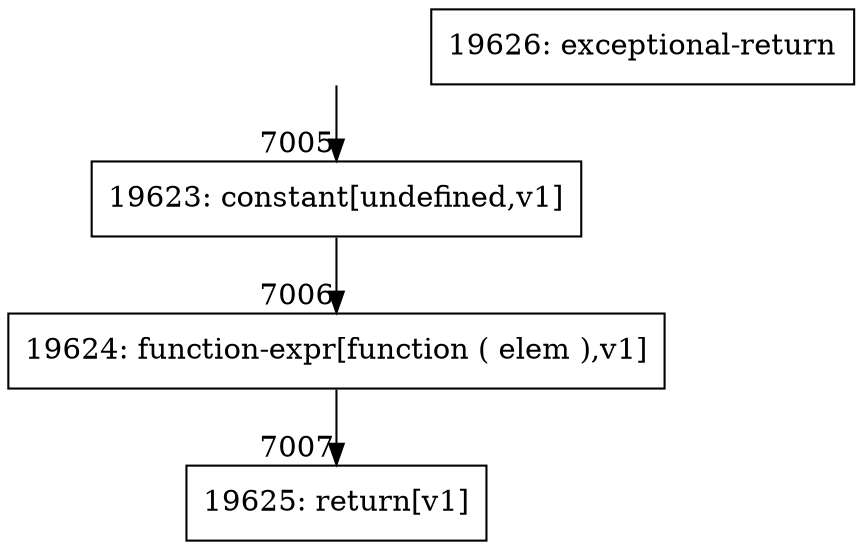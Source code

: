 digraph {
rankdir="TD"
BB_entry534[shape=none,label=""];
BB_entry534 -> BB7005 [tailport=s, headport=n, headlabel="    7005"]
BB7005 [shape=record label="{19623: constant[undefined,v1]}" ] 
BB7005 -> BB7006 [tailport=s, headport=n, headlabel="      7006"]
BB7006 [shape=record label="{19624: function-expr[function ( elem ),v1]}" ] 
BB7006 -> BB7007 [tailport=s, headport=n, headlabel="      7007"]
BB7007 [shape=record label="{19625: return[v1]}" ] 
BB7008 [shape=record label="{19626: exceptional-return}" ] 
//#$~ 5545
}
